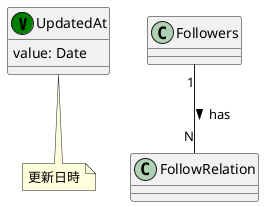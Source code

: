 @startuml

class "UpdatedAt" as UpdatedAt << (V, green) >> {
    value: Date
}

note bottom of UpdatedAt
    更新日時
end note

Followers "1" -down- "N" FollowRelation : has >

@enduml
